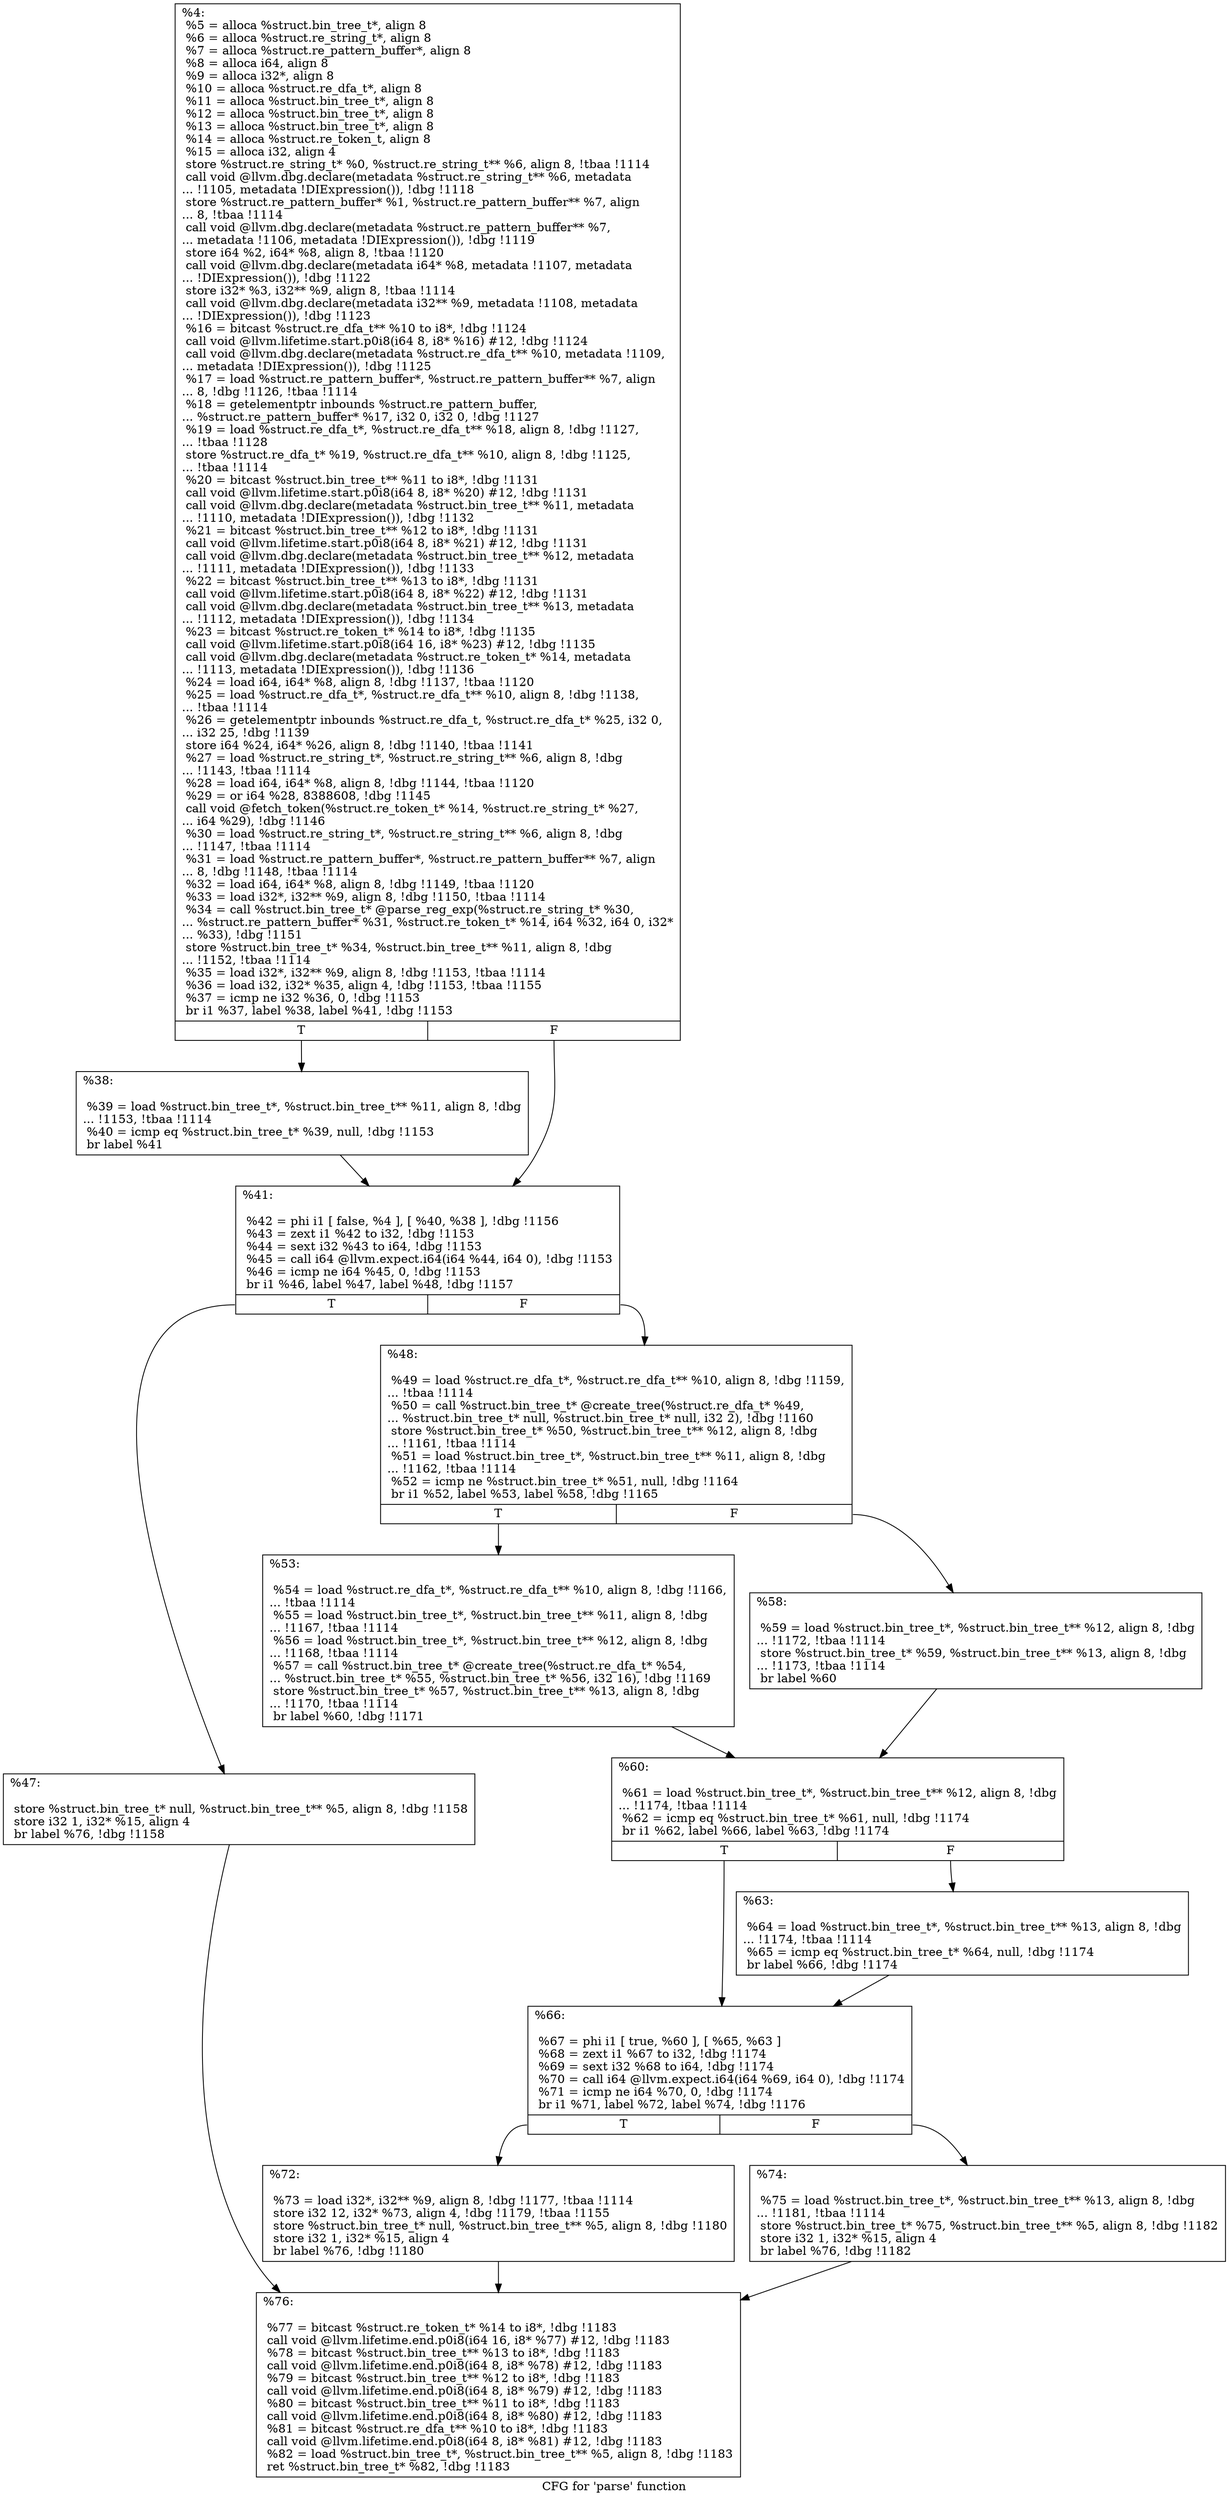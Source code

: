 digraph "CFG for 'parse' function" {
	label="CFG for 'parse' function";

	Node0xac5ad0 [shape=record,label="{%4:\l  %5 = alloca %struct.bin_tree_t*, align 8\l  %6 = alloca %struct.re_string_t*, align 8\l  %7 = alloca %struct.re_pattern_buffer*, align 8\l  %8 = alloca i64, align 8\l  %9 = alloca i32*, align 8\l  %10 = alloca %struct.re_dfa_t*, align 8\l  %11 = alloca %struct.bin_tree_t*, align 8\l  %12 = alloca %struct.bin_tree_t*, align 8\l  %13 = alloca %struct.bin_tree_t*, align 8\l  %14 = alloca %struct.re_token_t, align 8\l  %15 = alloca i32, align 4\l  store %struct.re_string_t* %0, %struct.re_string_t** %6, align 8, !tbaa !1114\l  call void @llvm.dbg.declare(metadata %struct.re_string_t** %6, metadata\l... !1105, metadata !DIExpression()), !dbg !1118\l  store %struct.re_pattern_buffer* %1, %struct.re_pattern_buffer** %7, align\l... 8, !tbaa !1114\l  call void @llvm.dbg.declare(metadata %struct.re_pattern_buffer** %7,\l... metadata !1106, metadata !DIExpression()), !dbg !1119\l  store i64 %2, i64* %8, align 8, !tbaa !1120\l  call void @llvm.dbg.declare(metadata i64* %8, metadata !1107, metadata\l... !DIExpression()), !dbg !1122\l  store i32* %3, i32** %9, align 8, !tbaa !1114\l  call void @llvm.dbg.declare(metadata i32** %9, metadata !1108, metadata\l... !DIExpression()), !dbg !1123\l  %16 = bitcast %struct.re_dfa_t** %10 to i8*, !dbg !1124\l  call void @llvm.lifetime.start.p0i8(i64 8, i8* %16) #12, !dbg !1124\l  call void @llvm.dbg.declare(metadata %struct.re_dfa_t** %10, metadata !1109,\l... metadata !DIExpression()), !dbg !1125\l  %17 = load %struct.re_pattern_buffer*, %struct.re_pattern_buffer** %7, align\l... 8, !dbg !1126, !tbaa !1114\l  %18 = getelementptr inbounds %struct.re_pattern_buffer,\l... %struct.re_pattern_buffer* %17, i32 0, i32 0, !dbg !1127\l  %19 = load %struct.re_dfa_t*, %struct.re_dfa_t** %18, align 8, !dbg !1127,\l... !tbaa !1128\l  store %struct.re_dfa_t* %19, %struct.re_dfa_t** %10, align 8, !dbg !1125,\l... !tbaa !1114\l  %20 = bitcast %struct.bin_tree_t** %11 to i8*, !dbg !1131\l  call void @llvm.lifetime.start.p0i8(i64 8, i8* %20) #12, !dbg !1131\l  call void @llvm.dbg.declare(metadata %struct.bin_tree_t** %11, metadata\l... !1110, metadata !DIExpression()), !dbg !1132\l  %21 = bitcast %struct.bin_tree_t** %12 to i8*, !dbg !1131\l  call void @llvm.lifetime.start.p0i8(i64 8, i8* %21) #12, !dbg !1131\l  call void @llvm.dbg.declare(metadata %struct.bin_tree_t** %12, metadata\l... !1111, metadata !DIExpression()), !dbg !1133\l  %22 = bitcast %struct.bin_tree_t** %13 to i8*, !dbg !1131\l  call void @llvm.lifetime.start.p0i8(i64 8, i8* %22) #12, !dbg !1131\l  call void @llvm.dbg.declare(metadata %struct.bin_tree_t** %13, metadata\l... !1112, metadata !DIExpression()), !dbg !1134\l  %23 = bitcast %struct.re_token_t* %14 to i8*, !dbg !1135\l  call void @llvm.lifetime.start.p0i8(i64 16, i8* %23) #12, !dbg !1135\l  call void @llvm.dbg.declare(metadata %struct.re_token_t* %14, metadata\l... !1113, metadata !DIExpression()), !dbg !1136\l  %24 = load i64, i64* %8, align 8, !dbg !1137, !tbaa !1120\l  %25 = load %struct.re_dfa_t*, %struct.re_dfa_t** %10, align 8, !dbg !1138,\l... !tbaa !1114\l  %26 = getelementptr inbounds %struct.re_dfa_t, %struct.re_dfa_t* %25, i32 0,\l... i32 25, !dbg !1139\l  store i64 %24, i64* %26, align 8, !dbg !1140, !tbaa !1141\l  %27 = load %struct.re_string_t*, %struct.re_string_t** %6, align 8, !dbg\l... !1143, !tbaa !1114\l  %28 = load i64, i64* %8, align 8, !dbg !1144, !tbaa !1120\l  %29 = or i64 %28, 8388608, !dbg !1145\l  call void @fetch_token(%struct.re_token_t* %14, %struct.re_string_t* %27,\l... i64 %29), !dbg !1146\l  %30 = load %struct.re_string_t*, %struct.re_string_t** %6, align 8, !dbg\l... !1147, !tbaa !1114\l  %31 = load %struct.re_pattern_buffer*, %struct.re_pattern_buffer** %7, align\l... 8, !dbg !1148, !tbaa !1114\l  %32 = load i64, i64* %8, align 8, !dbg !1149, !tbaa !1120\l  %33 = load i32*, i32** %9, align 8, !dbg !1150, !tbaa !1114\l  %34 = call %struct.bin_tree_t* @parse_reg_exp(%struct.re_string_t* %30,\l... %struct.re_pattern_buffer* %31, %struct.re_token_t* %14, i64 %32, i64 0, i32*\l... %33), !dbg !1151\l  store %struct.bin_tree_t* %34, %struct.bin_tree_t** %11, align 8, !dbg\l... !1152, !tbaa !1114\l  %35 = load i32*, i32** %9, align 8, !dbg !1153, !tbaa !1114\l  %36 = load i32, i32* %35, align 4, !dbg !1153, !tbaa !1155\l  %37 = icmp ne i32 %36, 0, !dbg !1153\l  br i1 %37, label %38, label %41, !dbg !1153\l|{<s0>T|<s1>F}}"];
	Node0xac5ad0:s0 -> Node0xac6ae0;
	Node0xac5ad0:s1 -> Node0xac6b30;
	Node0xac6ae0 [shape=record,label="{%38:\l\l  %39 = load %struct.bin_tree_t*, %struct.bin_tree_t** %11, align 8, !dbg\l... !1153, !tbaa !1114\l  %40 = icmp eq %struct.bin_tree_t* %39, null, !dbg !1153\l  br label %41\l}"];
	Node0xac6ae0 -> Node0xac6b30;
	Node0xac6b30 [shape=record,label="{%41:\l\l  %42 = phi i1 [ false, %4 ], [ %40, %38 ], !dbg !1156\l  %43 = zext i1 %42 to i32, !dbg !1153\l  %44 = sext i32 %43 to i64, !dbg !1153\l  %45 = call i64 @llvm.expect.i64(i64 %44, i64 0), !dbg !1153\l  %46 = icmp ne i64 %45, 0, !dbg !1153\l  br i1 %46, label %47, label %48, !dbg !1157\l|{<s0>T|<s1>F}}"];
	Node0xac6b30:s0 -> Node0xac6b80;
	Node0xac6b30:s1 -> Node0xac6bd0;
	Node0xac6b80 [shape=record,label="{%47:\l\l  store %struct.bin_tree_t* null, %struct.bin_tree_t** %5, align 8, !dbg !1158\l  store i32 1, i32* %15, align 4\l  br label %76, !dbg !1158\l}"];
	Node0xac6b80 -> Node0xac6e50;
	Node0xac6bd0 [shape=record,label="{%48:\l\l  %49 = load %struct.re_dfa_t*, %struct.re_dfa_t** %10, align 8, !dbg !1159,\l... !tbaa !1114\l  %50 = call %struct.bin_tree_t* @create_tree(%struct.re_dfa_t* %49,\l... %struct.bin_tree_t* null, %struct.bin_tree_t* null, i32 2), !dbg !1160\l  store %struct.bin_tree_t* %50, %struct.bin_tree_t** %12, align 8, !dbg\l... !1161, !tbaa !1114\l  %51 = load %struct.bin_tree_t*, %struct.bin_tree_t** %11, align 8, !dbg\l... !1162, !tbaa !1114\l  %52 = icmp ne %struct.bin_tree_t* %51, null, !dbg !1164\l  br i1 %52, label %53, label %58, !dbg !1165\l|{<s0>T|<s1>F}}"];
	Node0xac6bd0:s0 -> Node0xac6c20;
	Node0xac6bd0:s1 -> Node0xac6c70;
	Node0xac6c20 [shape=record,label="{%53:\l\l  %54 = load %struct.re_dfa_t*, %struct.re_dfa_t** %10, align 8, !dbg !1166,\l... !tbaa !1114\l  %55 = load %struct.bin_tree_t*, %struct.bin_tree_t** %11, align 8, !dbg\l... !1167, !tbaa !1114\l  %56 = load %struct.bin_tree_t*, %struct.bin_tree_t** %12, align 8, !dbg\l... !1168, !tbaa !1114\l  %57 = call %struct.bin_tree_t* @create_tree(%struct.re_dfa_t* %54,\l... %struct.bin_tree_t* %55, %struct.bin_tree_t* %56, i32 16), !dbg !1169\l  store %struct.bin_tree_t* %57, %struct.bin_tree_t** %13, align 8, !dbg\l... !1170, !tbaa !1114\l  br label %60, !dbg !1171\l}"];
	Node0xac6c20 -> Node0xac6cc0;
	Node0xac6c70 [shape=record,label="{%58:\l\l  %59 = load %struct.bin_tree_t*, %struct.bin_tree_t** %12, align 8, !dbg\l... !1172, !tbaa !1114\l  store %struct.bin_tree_t* %59, %struct.bin_tree_t** %13, align 8, !dbg\l... !1173, !tbaa !1114\l  br label %60\l}"];
	Node0xac6c70 -> Node0xac6cc0;
	Node0xac6cc0 [shape=record,label="{%60:\l\l  %61 = load %struct.bin_tree_t*, %struct.bin_tree_t** %12, align 8, !dbg\l... !1174, !tbaa !1114\l  %62 = icmp eq %struct.bin_tree_t* %61, null, !dbg !1174\l  br i1 %62, label %66, label %63, !dbg !1174\l|{<s0>T|<s1>F}}"];
	Node0xac6cc0:s0 -> Node0xac6d60;
	Node0xac6cc0:s1 -> Node0xac6d10;
	Node0xac6d10 [shape=record,label="{%63:\l\l  %64 = load %struct.bin_tree_t*, %struct.bin_tree_t** %13, align 8, !dbg\l... !1174, !tbaa !1114\l  %65 = icmp eq %struct.bin_tree_t* %64, null, !dbg !1174\l  br label %66, !dbg !1174\l}"];
	Node0xac6d10 -> Node0xac6d60;
	Node0xac6d60 [shape=record,label="{%66:\l\l  %67 = phi i1 [ true, %60 ], [ %65, %63 ]\l  %68 = zext i1 %67 to i32, !dbg !1174\l  %69 = sext i32 %68 to i64, !dbg !1174\l  %70 = call i64 @llvm.expect.i64(i64 %69, i64 0), !dbg !1174\l  %71 = icmp ne i64 %70, 0, !dbg !1174\l  br i1 %71, label %72, label %74, !dbg !1176\l|{<s0>T|<s1>F}}"];
	Node0xac6d60:s0 -> Node0xac6db0;
	Node0xac6d60:s1 -> Node0xac6e00;
	Node0xac6db0 [shape=record,label="{%72:\l\l  %73 = load i32*, i32** %9, align 8, !dbg !1177, !tbaa !1114\l  store i32 12, i32* %73, align 4, !dbg !1179, !tbaa !1155\l  store %struct.bin_tree_t* null, %struct.bin_tree_t** %5, align 8, !dbg !1180\l  store i32 1, i32* %15, align 4\l  br label %76, !dbg !1180\l}"];
	Node0xac6db0 -> Node0xac6e50;
	Node0xac6e00 [shape=record,label="{%74:\l\l  %75 = load %struct.bin_tree_t*, %struct.bin_tree_t** %13, align 8, !dbg\l... !1181, !tbaa !1114\l  store %struct.bin_tree_t* %75, %struct.bin_tree_t** %5, align 8, !dbg !1182\l  store i32 1, i32* %15, align 4\l  br label %76, !dbg !1182\l}"];
	Node0xac6e00 -> Node0xac6e50;
	Node0xac6e50 [shape=record,label="{%76:\l\l  %77 = bitcast %struct.re_token_t* %14 to i8*, !dbg !1183\l  call void @llvm.lifetime.end.p0i8(i64 16, i8* %77) #12, !dbg !1183\l  %78 = bitcast %struct.bin_tree_t** %13 to i8*, !dbg !1183\l  call void @llvm.lifetime.end.p0i8(i64 8, i8* %78) #12, !dbg !1183\l  %79 = bitcast %struct.bin_tree_t** %12 to i8*, !dbg !1183\l  call void @llvm.lifetime.end.p0i8(i64 8, i8* %79) #12, !dbg !1183\l  %80 = bitcast %struct.bin_tree_t** %11 to i8*, !dbg !1183\l  call void @llvm.lifetime.end.p0i8(i64 8, i8* %80) #12, !dbg !1183\l  %81 = bitcast %struct.re_dfa_t** %10 to i8*, !dbg !1183\l  call void @llvm.lifetime.end.p0i8(i64 8, i8* %81) #12, !dbg !1183\l  %82 = load %struct.bin_tree_t*, %struct.bin_tree_t** %5, align 8, !dbg !1183\l  ret %struct.bin_tree_t* %82, !dbg !1183\l}"];
}

